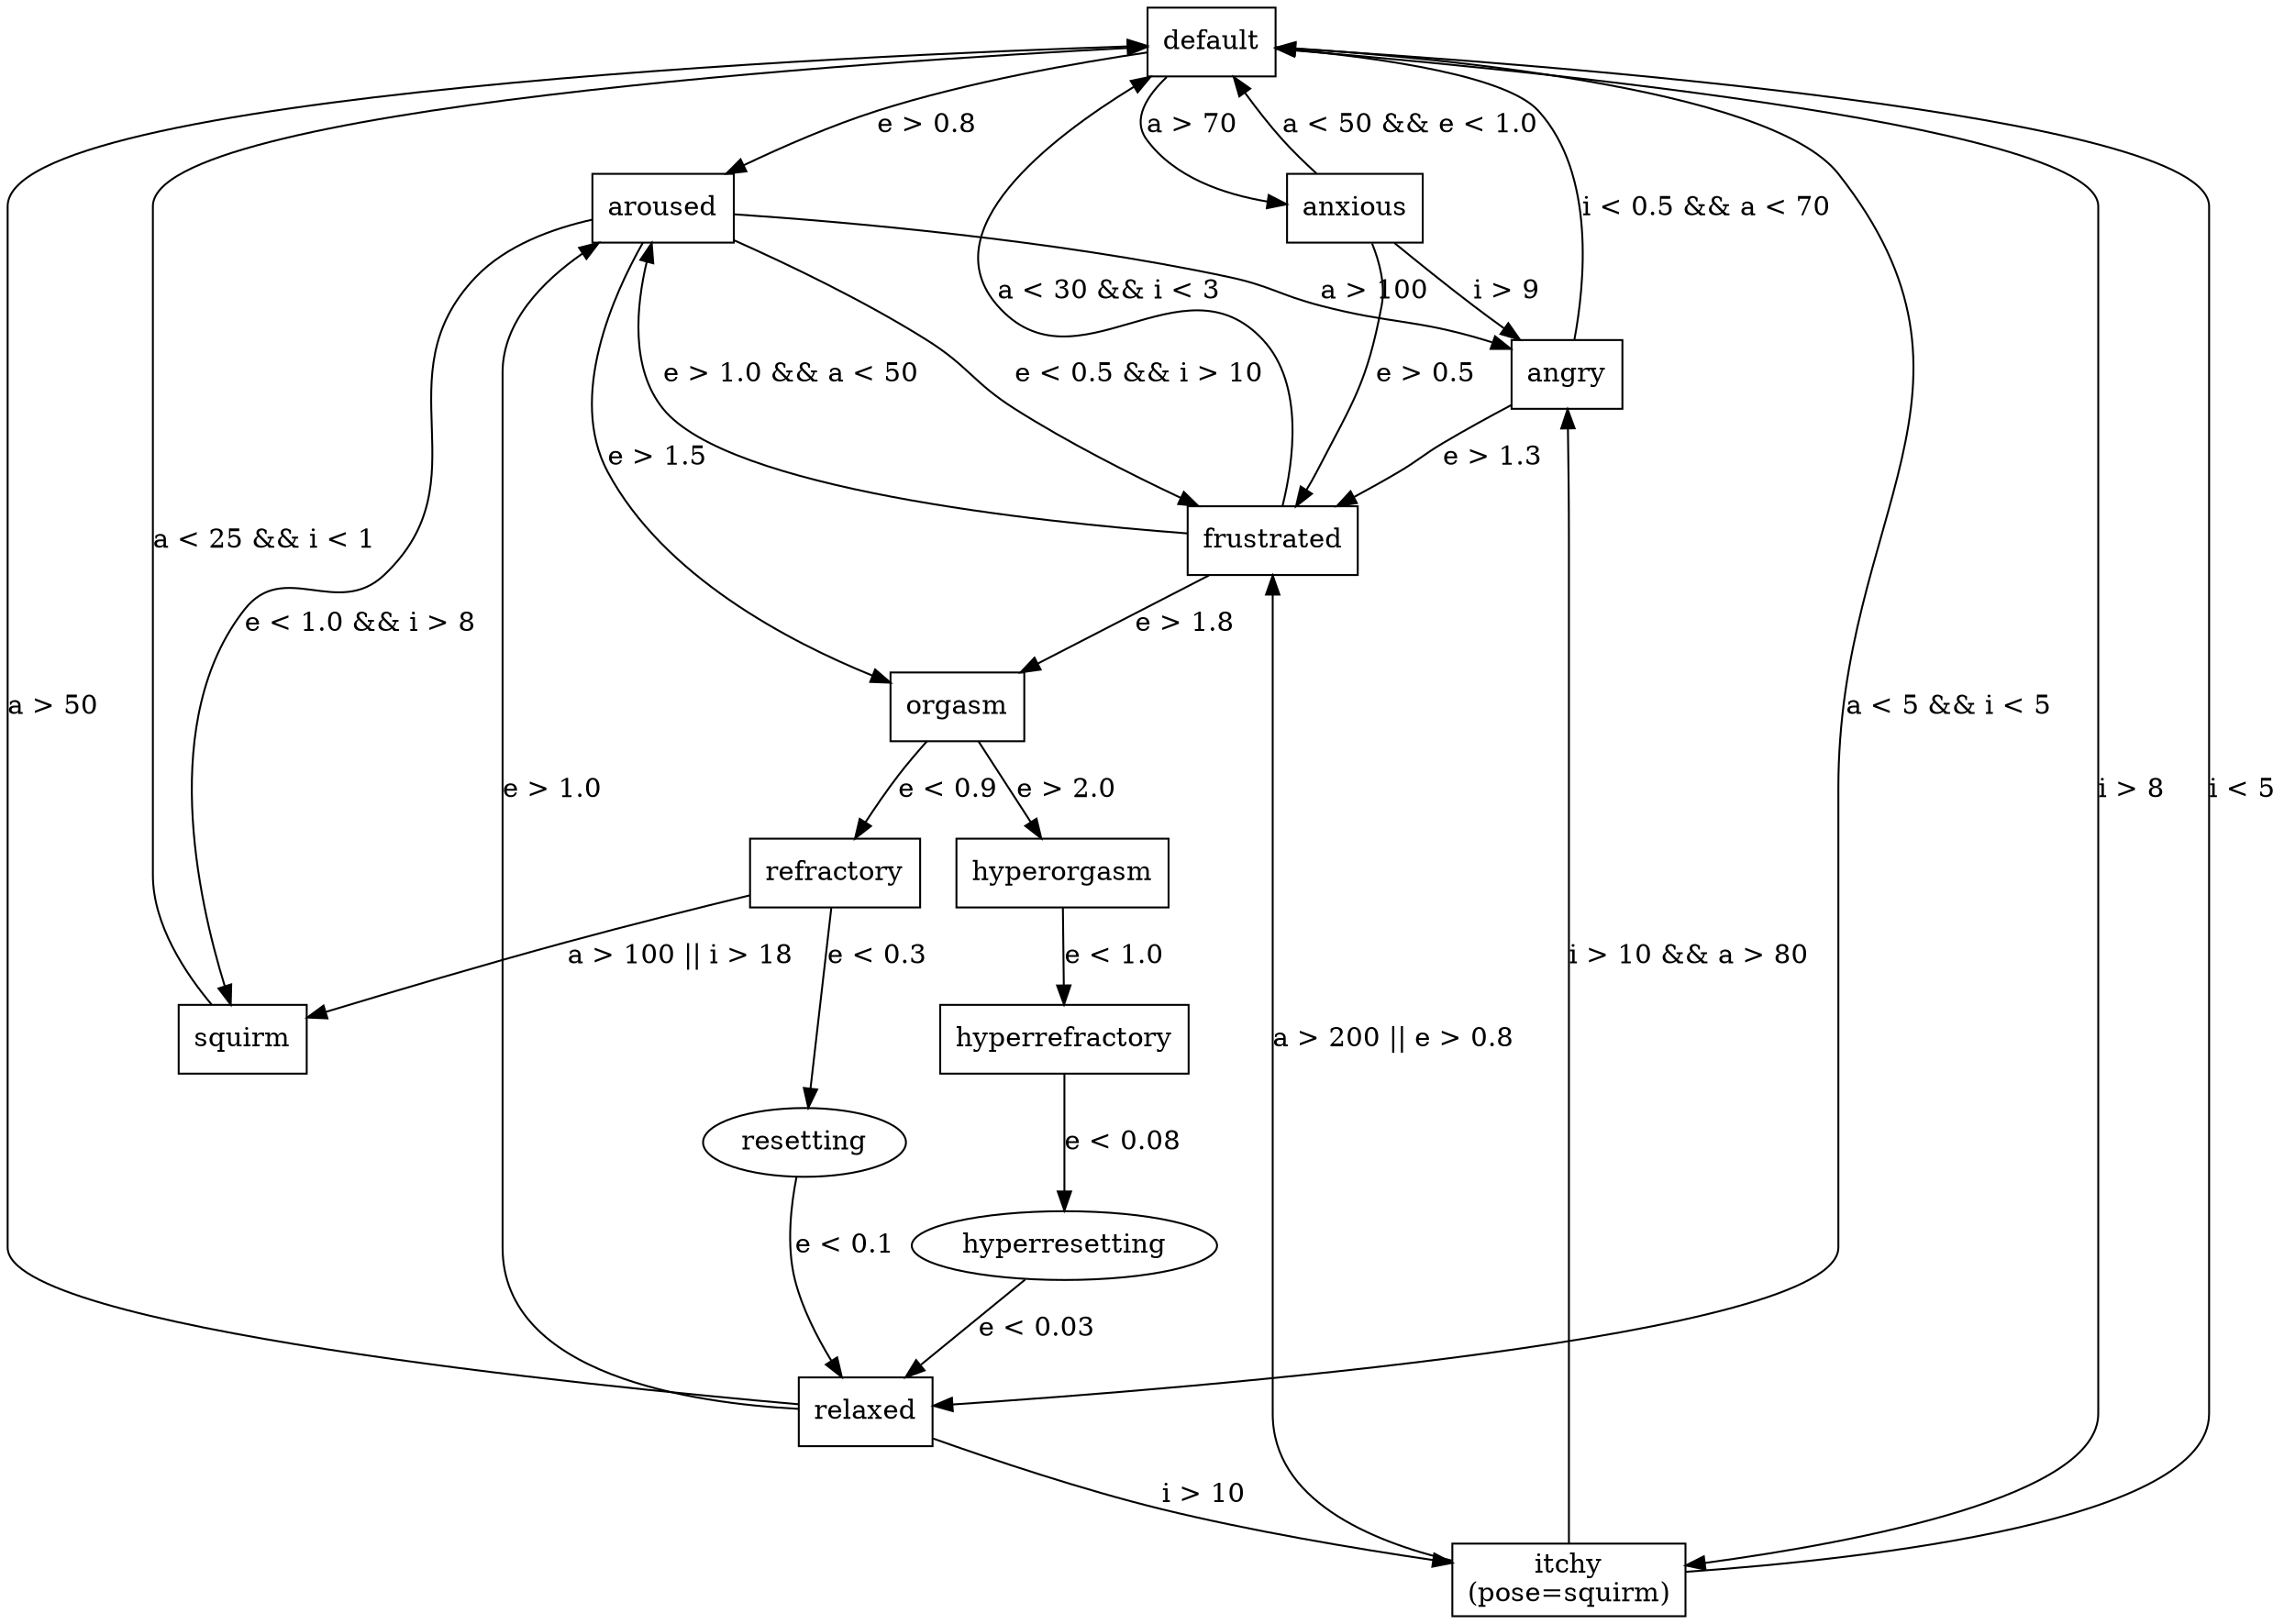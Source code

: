 digraph g {

    default [shape=box];
    default -> aroused [label="e > 0.8"];
    default -> relaxed [label="a < 5 && i < 5"];
    default -> anxious [label="a > 70"];
    default -> itchy [label="i > 8"];

    relaxed [shape=box];
    relaxed -> default [label="a > 50"];
    relaxed -> aroused [label="e > 1.0"];
    relaxed -> itchy [label="i > 10"];

    anxious [shape=box];
    anxious -> default [label="a < 50 && e < 1.0"];
    anxious -> angry [label="i > 9"];
    anxious -> frustrated [label="e > 0.5"];

    angry [shape=box];
    angry -> frustrated [label="e > 1.3"];
    angry -> default [label="i < 0.5 && a < 70"];

    aroused [shape=box];
    aroused -> orgasm [label="e > 1.5"];
    aroused -> angry [label="a > 100"];
    aroused -> frustrated [label="e < 0.5 && i > 10"];
    aroused -> squirm [label="e < 1.0 && i > 8"];

    orgasm [shape=box];
    orgasm -> refractory [label="e < 0.9"];
    orgasm -> hyperorgasm [label="e > 2.0"];

    hyperorgasm [shape=box];
    hyperorgasm -> hyperrefractory [label="e < 1.0"];

    itchy [shape=box,label="itchy\n(pose=squirm)"];
    itchy -> frustrated [label="a > 200 || e > 0.8"];
    itchy -> angry [label="i > 10 && a > 80"];
    itchy -> default [label="i < 5"];

    frustrated [shape=box];
    frustrated -> orgasm [label="e > 1.8"];
    frustrated -> aroused [label="e > 1.0 && a < 50"];
    frustrated -> default [label="a < 30 && i < 3"];

    refractory [shape=box];
    refractory -> squirm [label="a > 100 || i > 18"];
    refractory -> resetting [label="e < 0.3"];

    hyperrefractory [shape=box];
    hyperrefractory -> hyperresetting [label="e < 0.08"];

    resetting -> relaxed [label="e < 0.1"];

    hyperresetting -> relaxed [label="e < 0.03"];

    squirm [shape=box];
    squirm -> default [label="a < 25 && i < 1"];
}
